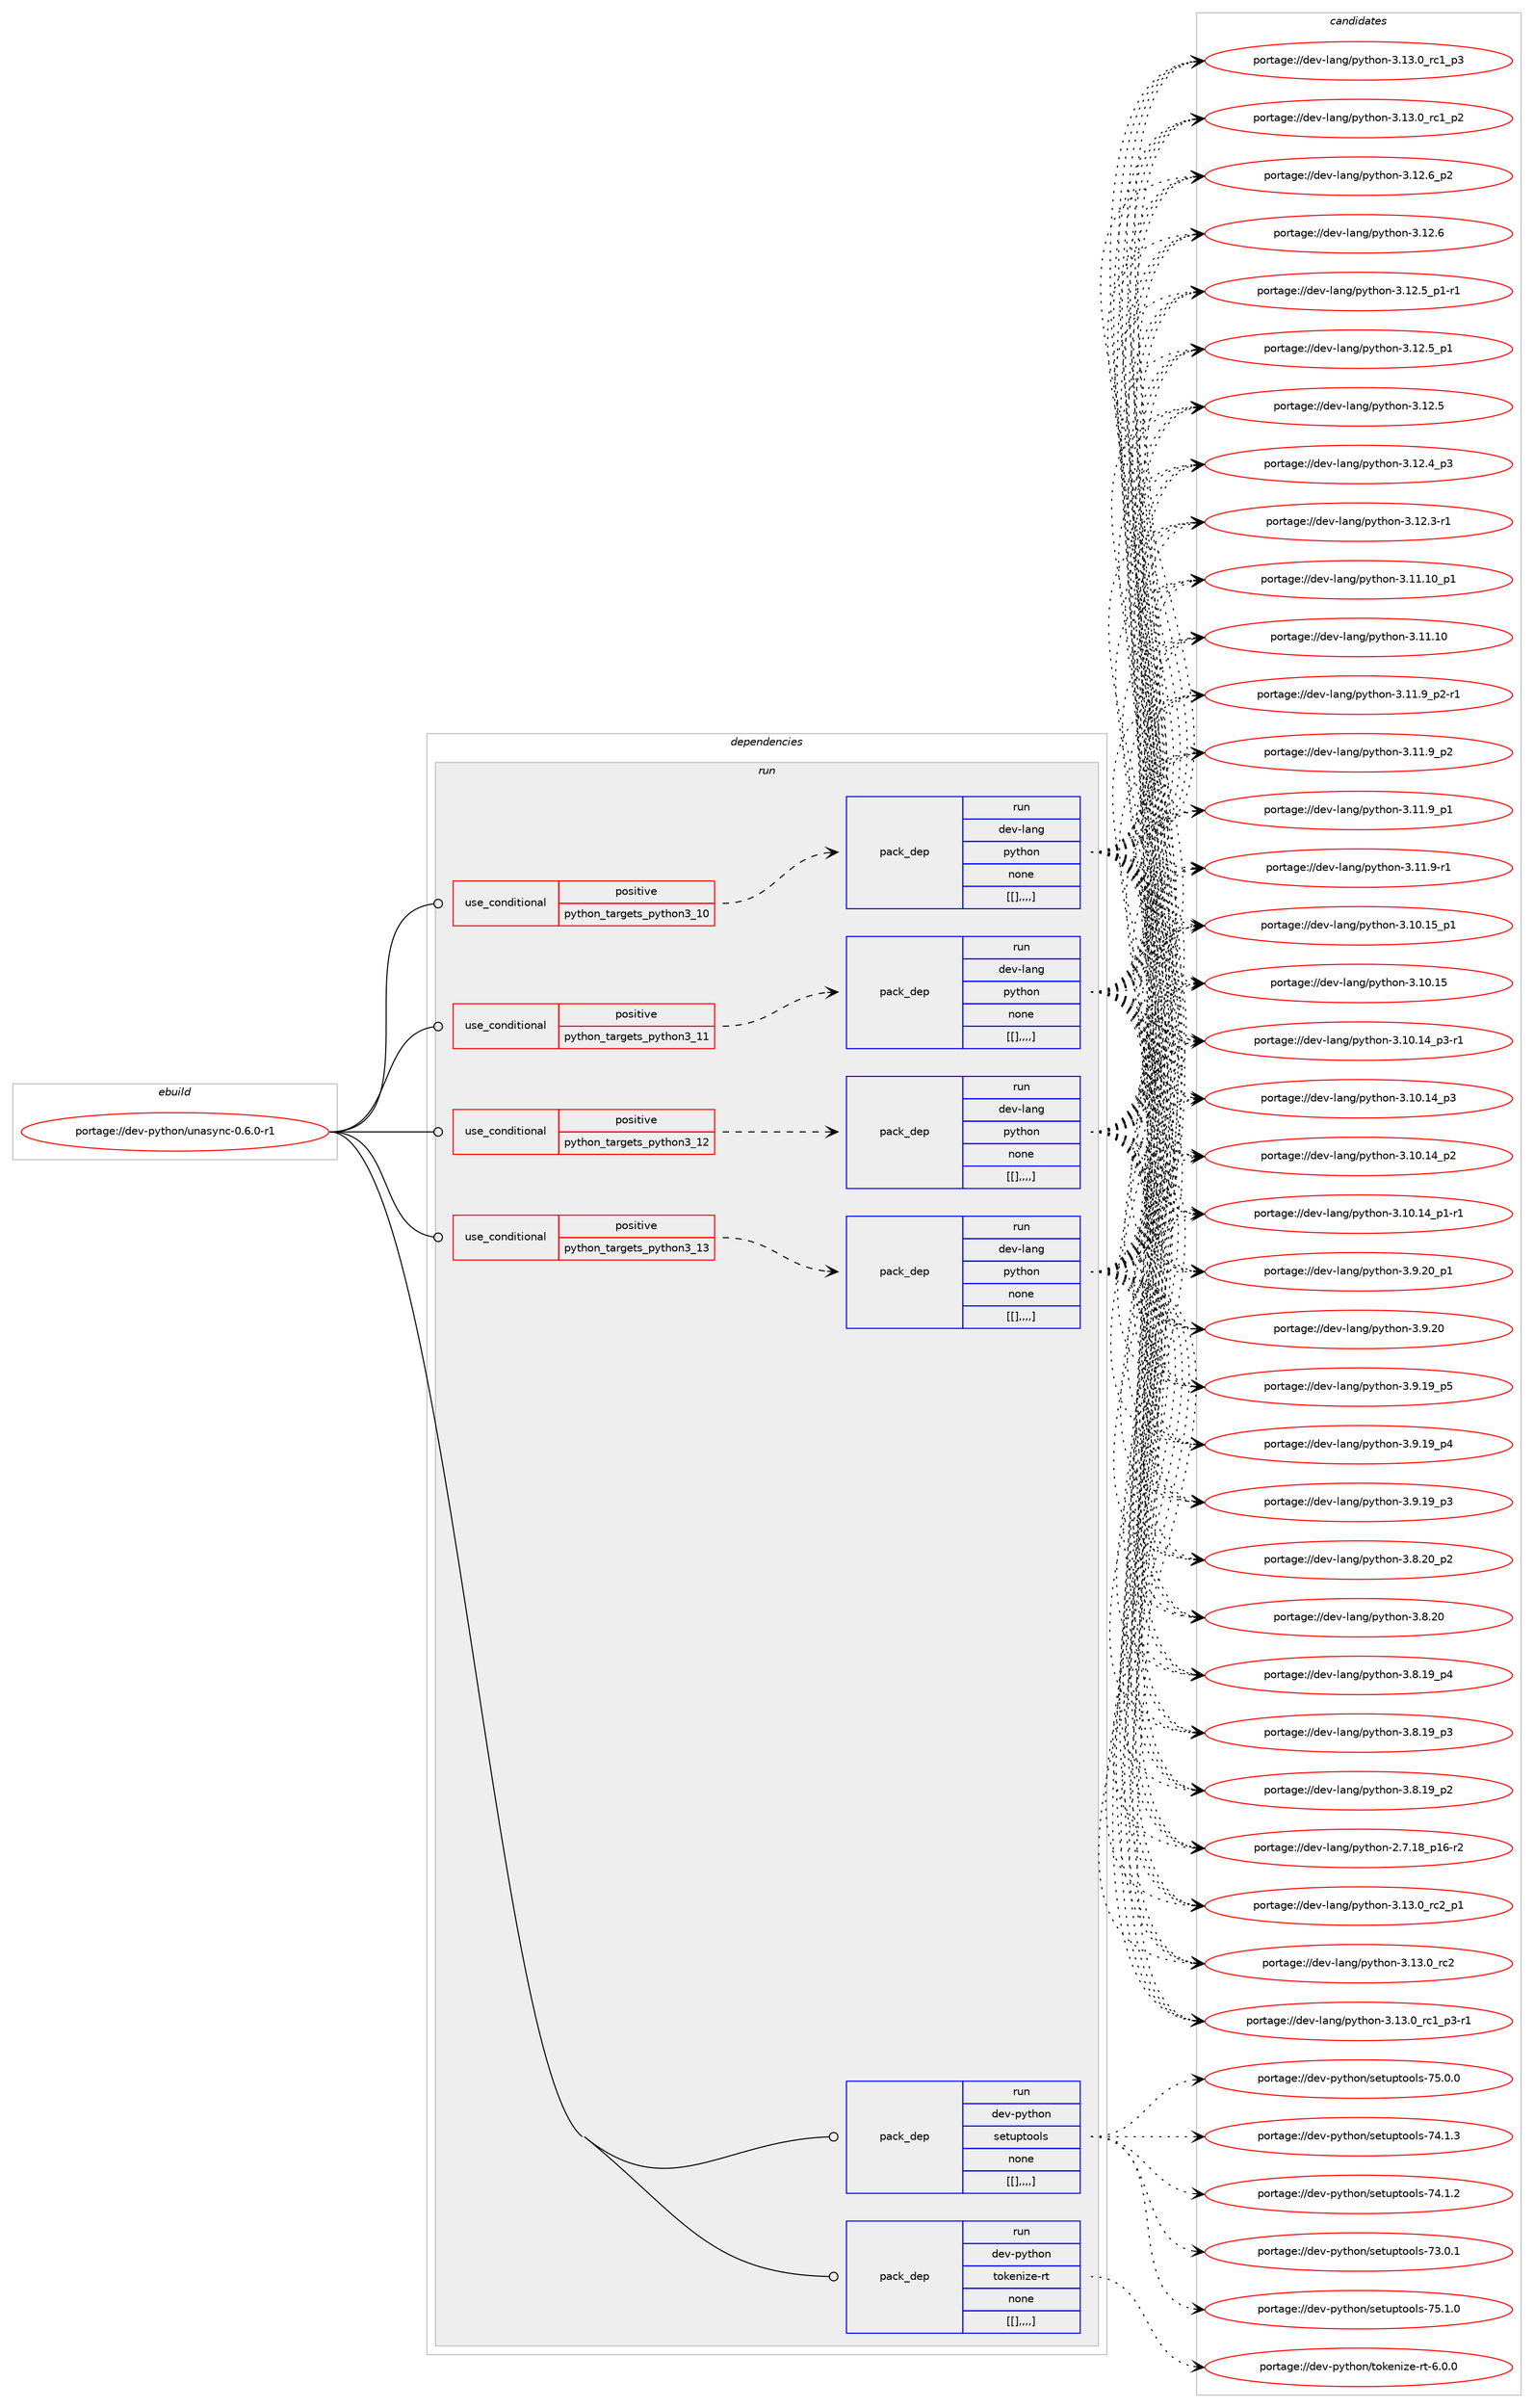 digraph prolog {

# *************
# Graph options
# *************

newrank=true;
concentrate=true;
compound=true;
graph [rankdir=LR,fontname=Helvetica,fontsize=10,ranksep=1.5];#, ranksep=2.5, nodesep=0.2];
edge  [arrowhead=vee];
node  [fontname=Helvetica,fontsize=10];

# **********
# The ebuild
# **********

subgraph cluster_leftcol {
color=gray;
label=<<i>ebuild</i>>;
id [label="portage://dev-python/unasync-0.6.0-r1", color=red, width=4, href="../dev-python/unasync-0.6.0-r1.svg"];
}

# ****************
# The dependencies
# ****************

subgraph cluster_midcol {
color=gray;
label=<<i>dependencies</i>>;
subgraph cluster_compile {
fillcolor="#eeeeee";
style=filled;
label=<<i>compile</i>>;
}
subgraph cluster_compileandrun {
fillcolor="#eeeeee";
style=filled;
label=<<i>compile and run</i>>;
}
subgraph cluster_run {
fillcolor="#eeeeee";
style=filled;
label=<<i>run</i>>;
subgraph cond42600 {
dependency169979 [label=<<TABLE BORDER="0" CELLBORDER="1" CELLSPACING="0" CELLPADDING="4"><TR><TD ROWSPAN="3" CELLPADDING="10">use_conditional</TD></TR><TR><TD>positive</TD></TR><TR><TD>python_targets_python3_10</TD></TR></TABLE>>, shape=none, color=red];
subgraph pack126116 {
dependency169980 [label=<<TABLE BORDER="0" CELLBORDER="1" CELLSPACING="0" CELLPADDING="4" WIDTH="220"><TR><TD ROWSPAN="6" CELLPADDING="30">pack_dep</TD></TR><TR><TD WIDTH="110">run</TD></TR><TR><TD>dev-lang</TD></TR><TR><TD>python</TD></TR><TR><TD>none</TD></TR><TR><TD>[[],,,,]</TD></TR></TABLE>>, shape=none, color=blue];
}
dependency169979:e -> dependency169980:w [weight=20,style="dashed",arrowhead="vee"];
}
id:e -> dependency169979:w [weight=20,style="solid",arrowhead="odot"];
subgraph cond42601 {
dependency169981 [label=<<TABLE BORDER="0" CELLBORDER="1" CELLSPACING="0" CELLPADDING="4"><TR><TD ROWSPAN="3" CELLPADDING="10">use_conditional</TD></TR><TR><TD>positive</TD></TR><TR><TD>python_targets_python3_11</TD></TR></TABLE>>, shape=none, color=red];
subgraph pack126117 {
dependency169982 [label=<<TABLE BORDER="0" CELLBORDER="1" CELLSPACING="0" CELLPADDING="4" WIDTH="220"><TR><TD ROWSPAN="6" CELLPADDING="30">pack_dep</TD></TR><TR><TD WIDTH="110">run</TD></TR><TR><TD>dev-lang</TD></TR><TR><TD>python</TD></TR><TR><TD>none</TD></TR><TR><TD>[[],,,,]</TD></TR></TABLE>>, shape=none, color=blue];
}
dependency169981:e -> dependency169982:w [weight=20,style="dashed",arrowhead="vee"];
}
id:e -> dependency169981:w [weight=20,style="solid",arrowhead="odot"];
subgraph cond42602 {
dependency169983 [label=<<TABLE BORDER="0" CELLBORDER="1" CELLSPACING="0" CELLPADDING="4"><TR><TD ROWSPAN="3" CELLPADDING="10">use_conditional</TD></TR><TR><TD>positive</TD></TR><TR><TD>python_targets_python3_12</TD></TR></TABLE>>, shape=none, color=red];
subgraph pack126118 {
dependency169984 [label=<<TABLE BORDER="0" CELLBORDER="1" CELLSPACING="0" CELLPADDING="4" WIDTH="220"><TR><TD ROWSPAN="6" CELLPADDING="30">pack_dep</TD></TR><TR><TD WIDTH="110">run</TD></TR><TR><TD>dev-lang</TD></TR><TR><TD>python</TD></TR><TR><TD>none</TD></TR><TR><TD>[[],,,,]</TD></TR></TABLE>>, shape=none, color=blue];
}
dependency169983:e -> dependency169984:w [weight=20,style="dashed",arrowhead="vee"];
}
id:e -> dependency169983:w [weight=20,style="solid",arrowhead="odot"];
subgraph cond42603 {
dependency169985 [label=<<TABLE BORDER="0" CELLBORDER="1" CELLSPACING="0" CELLPADDING="4"><TR><TD ROWSPAN="3" CELLPADDING="10">use_conditional</TD></TR><TR><TD>positive</TD></TR><TR><TD>python_targets_python3_13</TD></TR></TABLE>>, shape=none, color=red];
subgraph pack126119 {
dependency169986 [label=<<TABLE BORDER="0" CELLBORDER="1" CELLSPACING="0" CELLPADDING="4" WIDTH="220"><TR><TD ROWSPAN="6" CELLPADDING="30">pack_dep</TD></TR><TR><TD WIDTH="110">run</TD></TR><TR><TD>dev-lang</TD></TR><TR><TD>python</TD></TR><TR><TD>none</TD></TR><TR><TD>[[],,,,]</TD></TR></TABLE>>, shape=none, color=blue];
}
dependency169985:e -> dependency169986:w [weight=20,style="dashed",arrowhead="vee"];
}
id:e -> dependency169985:w [weight=20,style="solid",arrowhead="odot"];
subgraph pack126120 {
dependency169987 [label=<<TABLE BORDER="0" CELLBORDER="1" CELLSPACING="0" CELLPADDING="4" WIDTH="220"><TR><TD ROWSPAN="6" CELLPADDING="30">pack_dep</TD></TR><TR><TD WIDTH="110">run</TD></TR><TR><TD>dev-python</TD></TR><TR><TD>setuptools</TD></TR><TR><TD>none</TD></TR><TR><TD>[[],,,,]</TD></TR></TABLE>>, shape=none, color=blue];
}
id:e -> dependency169987:w [weight=20,style="solid",arrowhead="odot"];
subgraph pack126121 {
dependency169988 [label=<<TABLE BORDER="0" CELLBORDER="1" CELLSPACING="0" CELLPADDING="4" WIDTH="220"><TR><TD ROWSPAN="6" CELLPADDING="30">pack_dep</TD></TR><TR><TD WIDTH="110">run</TD></TR><TR><TD>dev-python</TD></TR><TR><TD>tokenize-rt</TD></TR><TR><TD>none</TD></TR><TR><TD>[[],,,,]</TD></TR></TABLE>>, shape=none, color=blue];
}
id:e -> dependency169988:w [weight=20,style="solid",arrowhead="odot"];
}
}

# **************
# The candidates
# **************

subgraph cluster_choices {
rank=same;
color=gray;
label=<<i>candidates</i>>;

subgraph choice126116 {
color=black;
nodesep=1;
choice100101118451089711010347112121116104111110455146495146489511499509511249 [label="portage://dev-lang/python-3.13.0_rc2_p1", color=red, width=4,href="../dev-lang/python-3.13.0_rc2_p1.svg"];
choice10010111845108971101034711212111610411111045514649514648951149950 [label="portage://dev-lang/python-3.13.0_rc2", color=red, width=4,href="../dev-lang/python-3.13.0_rc2.svg"];
choice1001011184510897110103471121211161041111104551464951464895114994995112514511449 [label="portage://dev-lang/python-3.13.0_rc1_p3-r1", color=red, width=4,href="../dev-lang/python-3.13.0_rc1_p3-r1.svg"];
choice100101118451089711010347112121116104111110455146495146489511499499511251 [label="portage://dev-lang/python-3.13.0_rc1_p3", color=red, width=4,href="../dev-lang/python-3.13.0_rc1_p3.svg"];
choice100101118451089711010347112121116104111110455146495146489511499499511250 [label="portage://dev-lang/python-3.13.0_rc1_p2", color=red, width=4,href="../dev-lang/python-3.13.0_rc1_p2.svg"];
choice100101118451089711010347112121116104111110455146495046549511250 [label="portage://dev-lang/python-3.12.6_p2", color=red, width=4,href="../dev-lang/python-3.12.6_p2.svg"];
choice10010111845108971101034711212111610411111045514649504654 [label="portage://dev-lang/python-3.12.6", color=red, width=4,href="../dev-lang/python-3.12.6.svg"];
choice1001011184510897110103471121211161041111104551464950465395112494511449 [label="portage://dev-lang/python-3.12.5_p1-r1", color=red, width=4,href="../dev-lang/python-3.12.5_p1-r1.svg"];
choice100101118451089711010347112121116104111110455146495046539511249 [label="portage://dev-lang/python-3.12.5_p1", color=red, width=4,href="../dev-lang/python-3.12.5_p1.svg"];
choice10010111845108971101034711212111610411111045514649504653 [label="portage://dev-lang/python-3.12.5", color=red, width=4,href="../dev-lang/python-3.12.5.svg"];
choice100101118451089711010347112121116104111110455146495046529511251 [label="portage://dev-lang/python-3.12.4_p3", color=red, width=4,href="../dev-lang/python-3.12.4_p3.svg"];
choice100101118451089711010347112121116104111110455146495046514511449 [label="portage://dev-lang/python-3.12.3-r1", color=red, width=4,href="../dev-lang/python-3.12.3-r1.svg"];
choice10010111845108971101034711212111610411111045514649494649489511249 [label="portage://dev-lang/python-3.11.10_p1", color=red, width=4,href="../dev-lang/python-3.11.10_p1.svg"];
choice1001011184510897110103471121211161041111104551464949464948 [label="portage://dev-lang/python-3.11.10", color=red, width=4,href="../dev-lang/python-3.11.10.svg"];
choice1001011184510897110103471121211161041111104551464949465795112504511449 [label="portage://dev-lang/python-3.11.9_p2-r1", color=red, width=4,href="../dev-lang/python-3.11.9_p2-r1.svg"];
choice100101118451089711010347112121116104111110455146494946579511250 [label="portage://dev-lang/python-3.11.9_p2", color=red, width=4,href="../dev-lang/python-3.11.9_p2.svg"];
choice100101118451089711010347112121116104111110455146494946579511249 [label="portage://dev-lang/python-3.11.9_p1", color=red, width=4,href="../dev-lang/python-3.11.9_p1.svg"];
choice100101118451089711010347112121116104111110455146494946574511449 [label="portage://dev-lang/python-3.11.9-r1", color=red, width=4,href="../dev-lang/python-3.11.9-r1.svg"];
choice10010111845108971101034711212111610411111045514649484649539511249 [label="portage://dev-lang/python-3.10.15_p1", color=red, width=4,href="../dev-lang/python-3.10.15_p1.svg"];
choice1001011184510897110103471121211161041111104551464948464953 [label="portage://dev-lang/python-3.10.15", color=red, width=4,href="../dev-lang/python-3.10.15.svg"];
choice100101118451089711010347112121116104111110455146494846495295112514511449 [label="portage://dev-lang/python-3.10.14_p3-r1", color=red, width=4,href="../dev-lang/python-3.10.14_p3-r1.svg"];
choice10010111845108971101034711212111610411111045514649484649529511251 [label="portage://dev-lang/python-3.10.14_p3", color=red, width=4,href="../dev-lang/python-3.10.14_p3.svg"];
choice10010111845108971101034711212111610411111045514649484649529511250 [label="portage://dev-lang/python-3.10.14_p2", color=red, width=4,href="../dev-lang/python-3.10.14_p2.svg"];
choice100101118451089711010347112121116104111110455146494846495295112494511449 [label="portage://dev-lang/python-3.10.14_p1-r1", color=red, width=4,href="../dev-lang/python-3.10.14_p1-r1.svg"];
choice100101118451089711010347112121116104111110455146574650489511249 [label="portage://dev-lang/python-3.9.20_p1", color=red, width=4,href="../dev-lang/python-3.9.20_p1.svg"];
choice10010111845108971101034711212111610411111045514657465048 [label="portage://dev-lang/python-3.9.20", color=red, width=4,href="../dev-lang/python-3.9.20.svg"];
choice100101118451089711010347112121116104111110455146574649579511253 [label="portage://dev-lang/python-3.9.19_p5", color=red, width=4,href="../dev-lang/python-3.9.19_p5.svg"];
choice100101118451089711010347112121116104111110455146574649579511252 [label="portage://dev-lang/python-3.9.19_p4", color=red, width=4,href="../dev-lang/python-3.9.19_p4.svg"];
choice100101118451089711010347112121116104111110455146574649579511251 [label="portage://dev-lang/python-3.9.19_p3", color=red, width=4,href="../dev-lang/python-3.9.19_p3.svg"];
choice100101118451089711010347112121116104111110455146564650489511250 [label="portage://dev-lang/python-3.8.20_p2", color=red, width=4,href="../dev-lang/python-3.8.20_p2.svg"];
choice10010111845108971101034711212111610411111045514656465048 [label="portage://dev-lang/python-3.8.20", color=red, width=4,href="../dev-lang/python-3.8.20.svg"];
choice100101118451089711010347112121116104111110455146564649579511252 [label="portage://dev-lang/python-3.8.19_p4", color=red, width=4,href="../dev-lang/python-3.8.19_p4.svg"];
choice100101118451089711010347112121116104111110455146564649579511251 [label="portage://dev-lang/python-3.8.19_p3", color=red, width=4,href="../dev-lang/python-3.8.19_p3.svg"];
choice100101118451089711010347112121116104111110455146564649579511250 [label="portage://dev-lang/python-3.8.19_p2", color=red, width=4,href="../dev-lang/python-3.8.19_p2.svg"];
choice100101118451089711010347112121116104111110455046554649569511249544511450 [label="portage://dev-lang/python-2.7.18_p16-r2", color=red, width=4,href="../dev-lang/python-2.7.18_p16-r2.svg"];
dependency169980:e -> choice100101118451089711010347112121116104111110455146495146489511499509511249:w [style=dotted,weight="100"];
dependency169980:e -> choice10010111845108971101034711212111610411111045514649514648951149950:w [style=dotted,weight="100"];
dependency169980:e -> choice1001011184510897110103471121211161041111104551464951464895114994995112514511449:w [style=dotted,weight="100"];
dependency169980:e -> choice100101118451089711010347112121116104111110455146495146489511499499511251:w [style=dotted,weight="100"];
dependency169980:e -> choice100101118451089711010347112121116104111110455146495146489511499499511250:w [style=dotted,weight="100"];
dependency169980:e -> choice100101118451089711010347112121116104111110455146495046549511250:w [style=dotted,weight="100"];
dependency169980:e -> choice10010111845108971101034711212111610411111045514649504654:w [style=dotted,weight="100"];
dependency169980:e -> choice1001011184510897110103471121211161041111104551464950465395112494511449:w [style=dotted,weight="100"];
dependency169980:e -> choice100101118451089711010347112121116104111110455146495046539511249:w [style=dotted,weight="100"];
dependency169980:e -> choice10010111845108971101034711212111610411111045514649504653:w [style=dotted,weight="100"];
dependency169980:e -> choice100101118451089711010347112121116104111110455146495046529511251:w [style=dotted,weight="100"];
dependency169980:e -> choice100101118451089711010347112121116104111110455146495046514511449:w [style=dotted,weight="100"];
dependency169980:e -> choice10010111845108971101034711212111610411111045514649494649489511249:w [style=dotted,weight="100"];
dependency169980:e -> choice1001011184510897110103471121211161041111104551464949464948:w [style=dotted,weight="100"];
dependency169980:e -> choice1001011184510897110103471121211161041111104551464949465795112504511449:w [style=dotted,weight="100"];
dependency169980:e -> choice100101118451089711010347112121116104111110455146494946579511250:w [style=dotted,weight="100"];
dependency169980:e -> choice100101118451089711010347112121116104111110455146494946579511249:w [style=dotted,weight="100"];
dependency169980:e -> choice100101118451089711010347112121116104111110455146494946574511449:w [style=dotted,weight="100"];
dependency169980:e -> choice10010111845108971101034711212111610411111045514649484649539511249:w [style=dotted,weight="100"];
dependency169980:e -> choice1001011184510897110103471121211161041111104551464948464953:w [style=dotted,weight="100"];
dependency169980:e -> choice100101118451089711010347112121116104111110455146494846495295112514511449:w [style=dotted,weight="100"];
dependency169980:e -> choice10010111845108971101034711212111610411111045514649484649529511251:w [style=dotted,weight="100"];
dependency169980:e -> choice10010111845108971101034711212111610411111045514649484649529511250:w [style=dotted,weight="100"];
dependency169980:e -> choice100101118451089711010347112121116104111110455146494846495295112494511449:w [style=dotted,weight="100"];
dependency169980:e -> choice100101118451089711010347112121116104111110455146574650489511249:w [style=dotted,weight="100"];
dependency169980:e -> choice10010111845108971101034711212111610411111045514657465048:w [style=dotted,weight="100"];
dependency169980:e -> choice100101118451089711010347112121116104111110455146574649579511253:w [style=dotted,weight="100"];
dependency169980:e -> choice100101118451089711010347112121116104111110455146574649579511252:w [style=dotted,weight="100"];
dependency169980:e -> choice100101118451089711010347112121116104111110455146574649579511251:w [style=dotted,weight="100"];
dependency169980:e -> choice100101118451089711010347112121116104111110455146564650489511250:w [style=dotted,weight="100"];
dependency169980:e -> choice10010111845108971101034711212111610411111045514656465048:w [style=dotted,weight="100"];
dependency169980:e -> choice100101118451089711010347112121116104111110455146564649579511252:w [style=dotted,weight="100"];
dependency169980:e -> choice100101118451089711010347112121116104111110455146564649579511251:w [style=dotted,weight="100"];
dependency169980:e -> choice100101118451089711010347112121116104111110455146564649579511250:w [style=dotted,weight="100"];
dependency169980:e -> choice100101118451089711010347112121116104111110455046554649569511249544511450:w [style=dotted,weight="100"];
}
subgraph choice126117 {
color=black;
nodesep=1;
choice100101118451089711010347112121116104111110455146495146489511499509511249 [label="portage://dev-lang/python-3.13.0_rc2_p1", color=red, width=4,href="../dev-lang/python-3.13.0_rc2_p1.svg"];
choice10010111845108971101034711212111610411111045514649514648951149950 [label="portage://dev-lang/python-3.13.0_rc2", color=red, width=4,href="../dev-lang/python-3.13.0_rc2.svg"];
choice1001011184510897110103471121211161041111104551464951464895114994995112514511449 [label="portage://dev-lang/python-3.13.0_rc1_p3-r1", color=red, width=4,href="../dev-lang/python-3.13.0_rc1_p3-r1.svg"];
choice100101118451089711010347112121116104111110455146495146489511499499511251 [label="portage://dev-lang/python-3.13.0_rc1_p3", color=red, width=4,href="../dev-lang/python-3.13.0_rc1_p3.svg"];
choice100101118451089711010347112121116104111110455146495146489511499499511250 [label="portage://dev-lang/python-3.13.0_rc1_p2", color=red, width=4,href="../dev-lang/python-3.13.0_rc1_p2.svg"];
choice100101118451089711010347112121116104111110455146495046549511250 [label="portage://dev-lang/python-3.12.6_p2", color=red, width=4,href="../dev-lang/python-3.12.6_p2.svg"];
choice10010111845108971101034711212111610411111045514649504654 [label="portage://dev-lang/python-3.12.6", color=red, width=4,href="../dev-lang/python-3.12.6.svg"];
choice1001011184510897110103471121211161041111104551464950465395112494511449 [label="portage://dev-lang/python-3.12.5_p1-r1", color=red, width=4,href="../dev-lang/python-3.12.5_p1-r1.svg"];
choice100101118451089711010347112121116104111110455146495046539511249 [label="portage://dev-lang/python-3.12.5_p1", color=red, width=4,href="../dev-lang/python-3.12.5_p1.svg"];
choice10010111845108971101034711212111610411111045514649504653 [label="portage://dev-lang/python-3.12.5", color=red, width=4,href="../dev-lang/python-3.12.5.svg"];
choice100101118451089711010347112121116104111110455146495046529511251 [label="portage://dev-lang/python-3.12.4_p3", color=red, width=4,href="../dev-lang/python-3.12.4_p3.svg"];
choice100101118451089711010347112121116104111110455146495046514511449 [label="portage://dev-lang/python-3.12.3-r1", color=red, width=4,href="../dev-lang/python-3.12.3-r1.svg"];
choice10010111845108971101034711212111610411111045514649494649489511249 [label="portage://dev-lang/python-3.11.10_p1", color=red, width=4,href="../dev-lang/python-3.11.10_p1.svg"];
choice1001011184510897110103471121211161041111104551464949464948 [label="portage://dev-lang/python-3.11.10", color=red, width=4,href="../dev-lang/python-3.11.10.svg"];
choice1001011184510897110103471121211161041111104551464949465795112504511449 [label="portage://dev-lang/python-3.11.9_p2-r1", color=red, width=4,href="../dev-lang/python-3.11.9_p2-r1.svg"];
choice100101118451089711010347112121116104111110455146494946579511250 [label="portage://dev-lang/python-3.11.9_p2", color=red, width=4,href="../dev-lang/python-3.11.9_p2.svg"];
choice100101118451089711010347112121116104111110455146494946579511249 [label="portage://dev-lang/python-3.11.9_p1", color=red, width=4,href="../dev-lang/python-3.11.9_p1.svg"];
choice100101118451089711010347112121116104111110455146494946574511449 [label="portage://dev-lang/python-3.11.9-r1", color=red, width=4,href="../dev-lang/python-3.11.9-r1.svg"];
choice10010111845108971101034711212111610411111045514649484649539511249 [label="portage://dev-lang/python-3.10.15_p1", color=red, width=4,href="../dev-lang/python-3.10.15_p1.svg"];
choice1001011184510897110103471121211161041111104551464948464953 [label="portage://dev-lang/python-3.10.15", color=red, width=4,href="../dev-lang/python-3.10.15.svg"];
choice100101118451089711010347112121116104111110455146494846495295112514511449 [label="portage://dev-lang/python-3.10.14_p3-r1", color=red, width=4,href="../dev-lang/python-3.10.14_p3-r1.svg"];
choice10010111845108971101034711212111610411111045514649484649529511251 [label="portage://dev-lang/python-3.10.14_p3", color=red, width=4,href="../dev-lang/python-3.10.14_p3.svg"];
choice10010111845108971101034711212111610411111045514649484649529511250 [label="portage://dev-lang/python-3.10.14_p2", color=red, width=4,href="../dev-lang/python-3.10.14_p2.svg"];
choice100101118451089711010347112121116104111110455146494846495295112494511449 [label="portage://dev-lang/python-3.10.14_p1-r1", color=red, width=4,href="../dev-lang/python-3.10.14_p1-r1.svg"];
choice100101118451089711010347112121116104111110455146574650489511249 [label="portage://dev-lang/python-3.9.20_p1", color=red, width=4,href="../dev-lang/python-3.9.20_p1.svg"];
choice10010111845108971101034711212111610411111045514657465048 [label="portage://dev-lang/python-3.9.20", color=red, width=4,href="../dev-lang/python-3.9.20.svg"];
choice100101118451089711010347112121116104111110455146574649579511253 [label="portage://dev-lang/python-3.9.19_p5", color=red, width=4,href="../dev-lang/python-3.9.19_p5.svg"];
choice100101118451089711010347112121116104111110455146574649579511252 [label="portage://dev-lang/python-3.9.19_p4", color=red, width=4,href="../dev-lang/python-3.9.19_p4.svg"];
choice100101118451089711010347112121116104111110455146574649579511251 [label="portage://dev-lang/python-3.9.19_p3", color=red, width=4,href="../dev-lang/python-3.9.19_p3.svg"];
choice100101118451089711010347112121116104111110455146564650489511250 [label="portage://dev-lang/python-3.8.20_p2", color=red, width=4,href="../dev-lang/python-3.8.20_p2.svg"];
choice10010111845108971101034711212111610411111045514656465048 [label="portage://dev-lang/python-3.8.20", color=red, width=4,href="../dev-lang/python-3.8.20.svg"];
choice100101118451089711010347112121116104111110455146564649579511252 [label="portage://dev-lang/python-3.8.19_p4", color=red, width=4,href="../dev-lang/python-3.8.19_p4.svg"];
choice100101118451089711010347112121116104111110455146564649579511251 [label="portage://dev-lang/python-3.8.19_p3", color=red, width=4,href="../dev-lang/python-3.8.19_p3.svg"];
choice100101118451089711010347112121116104111110455146564649579511250 [label="portage://dev-lang/python-3.8.19_p2", color=red, width=4,href="../dev-lang/python-3.8.19_p2.svg"];
choice100101118451089711010347112121116104111110455046554649569511249544511450 [label="portage://dev-lang/python-2.7.18_p16-r2", color=red, width=4,href="../dev-lang/python-2.7.18_p16-r2.svg"];
dependency169982:e -> choice100101118451089711010347112121116104111110455146495146489511499509511249:w [style=dotted,weight="100"];
dependency169982:e -> choice10010111845108971101034711212111610411111045514649514648951149950:w [style=dotted,weight="100"];
dependency169982:e -> choice1001011184510897110103471121211161041111104551464951464895114994995112514511449:w [style=dotted,weight="100"];
dependency169982:e -> choice100101118451089711010347112121116104111110455146495146489511499499511251:w [style=dotted,weight="100"];
dependency169982:e -> choice100101118451089711010347112121116104111110455146495146489511499499511250:w [style=dotted,weight="100"];
dependency169982:e -> choice100101118451089711010347112121116104111110455146495046549511250:w [style=dotted,weight="100"];
dependency169982:e -> choice10010111845108971101034711212111610411111045514649504654:w [style=dotted,weight="100"];
dependency169982:e -> choice1001011184510897110103471121211161041111104551464950465395112494511449:w [style=dotted,weight="100"];
dependency169982:e -> choice100101118451089711010347112121116104111110455146495046539511249:w [style=dotted,weight="100"];
dependency169982:e -> choice10010111845108971101034711212111610411111045514649504653:w [style=dotted,weight="100"];
dependency169982:e -> choice100101118451089711010347112121116104111110455146495046529511251:w [style=dotted,weight="100"];
dependency169982:e -> choice100101118451089711010347112121116104111110455146495046514511449:w [style=dotted,weight="100"];
dependency169982:e -> choice10010111845108971101034711212111610411111045514649494649489511249:w [style=dotted,weight="100"];
dependency169982:e -> choice1001011184510897110103471121211161041111104551464949464948:w [style=dotted,weight="100"];
dependency169982:e -> choice1001011184510897110103471121211161041111104551464949465795112504511449:w [style=dotted,weight="100"];
dependency169982:e -> choice100101118451089711010347112121116104111110455146494946579511250:w [style=dotted,weight="100"];
dependency169982:e -> choice100101118451089711010347112121116104111110455146494946579511249:w [style=dotted,weight="100"];
dependency169982:e -> choice100101118451089711010347112121116104111110455146494946574511449:w [style=dotted,weight="100"];
dependency169982:e -> choice10010111845108971101034711212111610411111045514649484649539511249:w [style=dotted,weight="100"];
dependency169982:e -> choice1001011184510897110103471121211161041111104551464948464953:w [style=dotted,weight="100"];
dependency169982:e -> choice100101118451089711010347112121116104111110455146494846495295112514511449:w [style=dotted,weight="100"];
dependency169982:e -> choice10010111845108971101034711212111610411111045514649484649529511251:w [style=dotted,weight="100"];
dependency169982:e -> choice10010111845108971101034711212111610411111045514649484649529511250:w [style=dotted,weight="100"];
dependency169982:e -> choice100101118451089711010347112121116104111110455146494846495295112494511449:w [style=dotted,weight="100"];
dependency169982:e -> choice100101118451089711010347112121116104111110455146574650489511249:w [style=dotted,weight="100"];
dependency169982:e -> choice10010111845108971101034711212111610411111045514657465048:w [style=dotted,weight="100"];
dependency169982:e -> choice100101118451089711010347112121116104111110455146574649579511253:w [style=dotted,weight="100"];
dependency169982:e -> choice100101118451089711010347112121116104111110455146574649579511252:w [style=dotted,weight="100"];
dependency169982:e -> choice100101118451089711010347112121116104111110455146574649579511251:w [style=dotted,weight="100"];
dependency169982:e -> choice100101118451089711010347112121116104111110455146564650489511250:w [style=dotted,weight="100"];
dependency169982:e -> choice10010111845108971101034711212111610411111045514656465048:w [style=dotted,weight="100"];
dependency169982:e -> choice100101118451089711010347112121116104111110455146564649579511252:w [style=dotted,weight="100"];
dependency169982:e -> choice100101118451089711010347112121116104111110455146564649579511251:w [style=dotted,weight="100"];
dependency169982:e -> choice100101118451089711010347112121116104111110455146564649579511250:w [style=dotted,weight="100"];
dependency169982:e -> choice100101118451089711010347112121116104111110455046554649569511249544511450:w [style=dotted,weight="100"];
}
subgraph choice126118 {
color=black;
nodesep=1;
choice100101118451089711010347112121116104111110455146495146489511499509511249 [label="portage://dev-lang/python-3.13.0_rc2_p1", color=red, width=4,href="../dev-lang/python-3.13.0_rc2_p1.svg"];
choice10010111845108971101034711212111610411111045514649514648951149950 [label="portage://dev-lang/python-3.13.0_rc2", color=red, width=4,href="../dev-lang/python-3.13.0_rc2.svg"];
choice1001011184510897110103471121211161041111104551464951464895114994995112514511449 [label="portage://dev-lang/python-3.13.0_rc1_p3-r1", color=red, width=4,href="../dev-lang/python-3.13.0_rc1_p3-r1.svg"];
choice100101118451089711010347112121116104111110455146495146489511499499511251 [label="portage://dev-lang/python-3.13.0_rc1_p3", color=red, width=4,href="../dev-lang/python-3.13.0_rc1_p3.svg"];
choice100101118451089711010347112121116104111110455146495146489511499499511250 [label="portage://dev-lang/python-3.13.0_rc1_p2", color=red, width=4,href="../dev-lang/python-3.13.0_rc1_p2.svg"];
choice100101118451089711010347112121116104111110455146495046549511250 [label="portage://dev-lang/python-3.12.6_p2", color=red, width=4,href="../dev-lang/python-3.12.6_p2.svg"];
choice10010111845108971101034711212111610411111045514649504654 [label="portage://dev-lang/python-3.12.6", color=red, width=4,href="../dev-lang/python-3.12.6.svg"];
choice1001011184510897110103471121211161041111104551464950465395112494511449 [label="portage://dev-lang/python-3.12.5_p1-r1", color=red, width=4,href="../dev-lang/python-3.12.5_p1-r1.svg"];
choice100101118451089711010347112121116104111110455146495046539511249 [label="portage://dev-lang/python-3.12.5_p1", color=red, width=4,href="../dev-lang/python-3.12.5_p1.svg"];
choice10010111845108971101034711212111610411111045514649504653 [label="portage://dev-lang/python-3.12.5", color=red, width=4,href="../dev-lang/python-3.12.5.svg"];
choice100101118451089711010347112121116104111110455146495046529511251 [label="portage://dev-lang/python-3.12.4_p3", color=red, width=4,href="../dev-lang/python-3.12.4_p3.svg"];
choice100101118451089711010347112121116104111110455146495046514511449 [label="portage://dev-lang/python-3.12.3-r1", color=red, width=4,href="../dev-lang/python-3.12.3-r1.svg"];
choice10010111845108971101034711212111610411111045514649494649489511249 [label="portage://dev-lang/python-3.11.10_p1", color=red, width=4,href="../dev-lang/python-3.11.10_p1.svg"];
choice1001011184510897110103471121211161041111104551464949464948 [label="portage://dev-lang/python-3.11.10", color=red, width=4,href="../dev-lang/python-3.11.10.svg"];
choice1001011184510897110103471121211161041111104551464949465795112504511449 [label="portage://dev-lang/python-3.11.9_p2-r1", color=red, width=4,href="../dev-lang/python-3.11.9_p2-r1.svg"];
choice100101118451089711010347112121116104111110455146494946579511250 [label="portage://dev-lang/python-3.11.9_p2", color=red, width=4,href="../dev-lang/python-3.11.9_p2.svg"];
choice100101118451089711010347112121116104111110455146494946579511249 [label="portage://dev-lang/python-3.11.9_p1", color=red, width=4,href="../dev-lang/python-3.11.9_p1.svg"];
choice100101118451089711010347112121116104111110455146494946574511449 [label="portage://dev-lang/python-3.11.9-r1", color=red, width=4,href="../dev-lang/python-3.11.9-r1.svg"];
choice10010111845108971101034711212111610411111045514649484649539511249 [label="portage://dev-lang/python-3.10.15_p1", color=red, width=4,href="../dev-lang/python-3.10.15_p1.svg"];
choice1001011184510897110103471121211161041111104551464948464953 [label="portage://dev-lang/python-3.10.15", color=red, width=4,href="../dev-lang/python-3.10.15.svg"];
choice100101118451089711010347112121116104111110455146494846495295112514511449 [label="portage://dev-lang/python-3.10.14_p3-r1", color=red, width=4,href="../dev-lang/python-3.10.14_p3-r1.svg"];
choice10010111845108971101034711212111610411111045514649484649529511251 [label="portage://dev-lang/python-3.10.14_p3", color=red, width=4,href="../dev-lang/python-3.10.14_p3.svg"];
choice10010111845108971101034711212111610411111045514649484649529511250 [label="portage://dev-lang/python-3.10.14_p2", color=red, width=4,href="../dev-lang/python-3.10.14_p2.svg"];
choice100101118451089711010347112121116104111110455146494846495295112494511449 [label="portage://dev-lang/python-3.10.14_p1-r1", color=red, width=4,href="../dev-lang/python-3.10.14_p1-r1.svg"];
choice100101118451089711010347112121116104111110455146574650489511249 [label="portage://dev-lang/python-3.9.20_p1", color=red, width=4,href="../dev-lang/python-3.9.20_p1.svg"];
choice10010111845108971101034711212111610411111045514657465048 [label="portage://dev-lang/python-3.9.20", color=red, width=4,href="../dev-lang/python-3.9.20.svg"];
choice100101118451089711010347112121116104111110455146574649579511253 [label="portage://dev-lang/python-3.9.19_p5", color=red, width=4,href="../dev-lang/python-3.9.19_p5.svg"];
choice100101118451089711010347112121116104111110455146574649579511252 [label="portage://dev-lang/python-3.9.19_p4", color=red, width=4,href="../dev-lang/python-3.9.19_p4.svg"];
choice100101118451089711010347112121116104111110455146574649579511251 [label="portage://dev-lang/python-3.9.19_p3", color=red, width=4,href="../dev-lang/python-3.9.19_p3.svg"];
choice100101118451089711010347112121116104111110455146564650489511250 [label="portage://dev-lang/python-3.8.20_p2", color=red, width=4,href="../dev-lang/python-3.8.20_p2.svg"];
choice10010111845108971101034711212111610411111045514656465048 [label="portage://dev-lang/python-3.8.20", color=red, width=4,href="../dev-lang/python-3.8.20.svg"];
choice100101118451089711010347112121116104111110455146564649579511252 [label="portage://dev-lang/python-3.8.19_p4", color=red, width=4,href="../dev-lang/python-3.8.19_p4.svg"];
choice100101118451089711010347112121116104111110455146564649579511251 [label="portage://dev-lang/python-3.8.19_p3", color=red, width=4,href="../dev-lang/python-3.8.19_p3.svg"];
choice100101118451089711010347112121116104111110455146564649579511250 [label="portage://dev-lang/python-3.8.19_p2", color=red, width=4,href="../dev-lang/python-3.8.19_p2.svg"];
choice100101118451089711010347112121116104111110455046554649569511249544511450 [label="portage://dev-lang/python-2.7.18_p16-r2", color=red, width=4,href="../dev-lang/python-2.7.18_p16-r2.svg"];
dependency169984:e -> choice100101118451089711010347112121116104111110455146495146489511499509511249:w [style=dotted,weight="100"];
dependency169984:e -> choice10010111845108971101034711212111610411111045514649514648951149950:w [style=dotted,weight="100"];
dependency169984:e -> choice1001011184510897110103471121211161041111104551464951464895114994995112514511449:w [style=dotted,weight="100"];
dependency169984:e -> choice100101118451089711010347112121116104111110455146495146489511499499511251:w [style=dotted,weight="100"];
dependency169984:e -> choice100101118451089711010347112121116104111110455146495146489511499499511250:w [style=dotted,weight="100"];
dependency169984:e -> choice100101118451089711010347112121116104111110455146495046549511250:w [style=dotted,weight="100"];
dependency169984:e -> choice10010111845108971101034711212111610411111045514649504654:w [style=dotted,weight="100"];
dependency169984:e -> choice1001011184510897110103471121211161041111104551464950465395112494511449:w [style=dotted,weight="100"];
dependency169984:e -> choice100101118451089711010347112121116104111110455146495046539511249:w [style=dotted,weight="100"];
dependency169984:e -> choice10010111845108971101034711212111610411111045514649504653:w [style=dotted,weight="100"];
dependency169984:e -> choice100101118451089711010347112121116104111110455146495046529511251:w [style=dotted,weight="100"];
dependency169984:e -> choice100101118451089711010347112121116104111110455146495046514511449:w [style=dotted,weight="100"];
dependency169984:e -> choice10010111845108971101034711212111610411111045514649494649489511249:w [style=dotted,weight="100"];
dependency169984:e -> choice1001011184510897110103471121211161041111104551464949464948:w [style=dotted,weight="100"];
dependency169984:e -> choice1001011184510897110103471121211161041111104551464949465795112504511449:w [style=dotted,weight="100"];
dependency169984:e -> choice100101118451089711010347112121116104111110455146494946579511250:w [style=dotted,weight="100"];
dependency169984:e -> choice100101118451089711010347112121116104111110455146494946579511249:w [style=dotted,weight="100"];
dependency169984:e -> choice100101118451089711010347112121116104111110455146494946574511449:w [style=dotted,weight="100"];
dependency169984:e -> choice10010111845108971101034711212111610411111045514649484649539511249:w [style=dotted,weight="100"];
dependency169984:e -> choice1001011184510897110103471121211161041111104551464948464953:w [style=dotted,weight="100"];
dependency169984:e -> choice100101118451089711010347112121116104111110455146494846495295112514511449:w [style=dotted,weight="100"];
dependency169984:e -> choice10010111845108971101034711212111610411111045514649484649529511251:w [style=dotted,weight="100"];
dependency169984:e -> choice10010111845108971101034711212111610411111045514649484649529511250:w [style=dotted,weight="100"];
dependency169984:e -> choice100101118451089711010347112121116104111110455146494846495295112494511449:w [style=dotted,weight="100"];
dependency169984:e -> choice100101118451089711010347112121116104111110455146574650489511249:w [style=dotted,weight="100"];
dependency169984:e -> choice10010111845108971101034711212111610411111045514657465048:w [style=dotted,weight="100"];
dependency169984:e -> choice100101118451089711010347112121116104111110455146574649579511253:w [style=dotted,weight="100"];
dependency169984:e -> choice100101118451089711010347112121116104111110455146574649579511252:w [style=dotted,weight="100"];
dependency169984:e -> choice100101118451089711010347112121116104111110455146574649579511251:w [style=dotted,weight="100"];
dependency169984:e -> choice100101118451089711010347112121116104111110455146564650489511250:w [style=dotted,weight="100"];
dependency169984:e -> choice10010111845108971101034711212111610411111045514656465048:w [style=dotted,weight="100"];
dependency169984:e -> choice100101118451089711010347112121116104111110455146564649579511252:w [style=dotted,weight="100"];
dependency169984:e -> choice100101118451089711010347112121116104111110455146564649579511251:w [style=dotted,weight="100"];
dependency169984:e -> choice100101118451089711010347112121116104111110455146564649579511250:w [style=dotted,weight="100"];
dependency169984:e -> choice100101118451089711010347112121116104111110455046554649569511249544511450:w [style=dotted,weight="100"];
}
subgraph choice126119 {
color=black;
nodesep=1;
choice100101118451089711010347112121116104111110455146495146489511499509511249 [label="portage://dev-lang/python-3.13.0_rc2_p1", color=red, width=4,href="../dev-lang/python-3.13.0_rc2_p1.svg"];
choice10010111845108971101034711212111610411111045514649514648951149950 [label="portage://dev-lang/python-3.13.0_rc2", color=red, width=4,href="../dev-lang/python-3.13.0_rc2.svg"];
choice1001011184510897110103471121211161041111104551464951464895114994995112514511449 [label="portage://dev-lang/python-3.13.0_rc1_p3-r1", color=red, width=4,href="../dev-lang/python-3.13.0_rc1_p3-r1.svg"];
choice100101118451089711010347112121116104111110455146495146489511499499511251 [label="portage://dev-lang/python-3.13.0_rc1_p3", color=red, width=4,href="../dev-lang/python-3.13.0_rc1_p3.svg"];
choice100101118451089711010347112121116104111110455146495146489511499499511250 [label="portage://dev-lang/python-3.13.0_rc1_p2", color=red, width=4,href="../dev-lang/python-3.13.0_rc1_p2.svg"];
choice100101118451089711010347112121116104111110455146495046549511250 [label="portage://dev-lang/python-3.12.6_p2", color=red, width=4,href="../dev-lang/python-3.12.6_p2.svg"];
choice10010111845108971101034711212111610411111045514649504654 [label="portage://dev-lang/python-3.12.6", color=red, width=4,href="../dev-lang/python-3.12.6.svg"];
choice1001011184510897110103471121211161041111104551464950465395112494511449 [label="portage://dev-lang/python-3.12.5_p1-r1", color=red, width=4,href="../dev-lang/python-3.12.5_p1-r1.svg"];
choice100101118451089711010347112121116104111110455146495046539511249 [label="portage://dev-lang/python-3.12.5_p1", color=red, width=4,href="../dev-lang/python-3.12.5_p1.svg"];
choice10010111845108971101034711212111610411111045514649504653 [label="portage://dev-lang/python-3.12.5", color=red, width=4,href="../dev-lang/python-3.12.5.svg"];
choice100101118451089711010347112121116104111110455146495046529511251 [label="portage://dev-lang/python-3.12.4_p3", color=red, width=4,href="../dev-lang/python-3.12.4_p3.svg"];
choice100101118451089711010347112121116104111110455146495046514511449 [label="portage://dev-lang/python-3.12.3-r1", color=red, width=4,href="../dev-lang/python-3.12.3-r1.svg"];
choice10010111845108971101034711212111610411111045514649494649489511249 [label="portage://dev-lang/python-3.11.10_p1", color=red, width=4,href="../dev-lang/python-3.11.10_p1.svg"];
choice1001011184510897110103471121211161041111104551464949464948 [label="portage://dev-lang/python-3.11.10", color=red, width=4,href="../dev-lang/python-3.11.10.svg"];
choice1001011184510897110103471121211161041111104551464949465795112504511449 [label="portage://dev-lang/python-3.11.9_p2-r1", color=red, width=4,href="../dev-lang/python-3.11.9_p2-r1.svg"];
choice100101118451089711010347112121116104111110455146494946579511250 [label="portage://dev-lang/python-3.11.9_p2", color=red, width=4,href="../dev-lang/python-3.11.9_p2.svg"];
choice100101118451089711010347112121116104111110455146494946579511249 [label="portage://dev-lang/python-3.11.9_p1", color=red, width=4,href="../dev-lang/python-3.11.9_p1.svg"];
choice100101118451089711010347112121116104111110455146494946574511449 [label="portage://dev-lang/python-3.11.9-r1", color=red, width=4,href="../dev-lang/python-3.11.9-r1.svg"];
choice10010111845108971101034711212111610411111045514649484649539511249 [label="portage://dev-lang/python-3.10.15_p1", color=red, width=4,href="../dev-lang/python-3.10.15_p1.svg"];
choice1001011184510897110103471121211161041111104551464948464953 [label="portage://dev-lang/python-3.10.15", color=red, width=4,href="../dev-lang/python-3.10.15.svg"];
choice100101118451089711010347112121116104111110455146494846495295112514511449 [label="portage://dev-lang/python-3.10.14_p3-r1", color=red, width=4,href="../dev-lang/python-3.10.14_p3-r1.svg"];
choice10010111845108971101034711212111610411111045514649484649529511251 [label="portage://dev-lang/python-3.10.14_p3", color=red, width=4,href="../dev-lang/python-3.10.14_p3.svg"];
choice10010111845108971101034711212111610411111045514649484649529511250 [label="portage://dev-lang/python-3.10.14_p2", color=red, width=4,href="../dev-lang/python-3.10.14_p2.svg"];
choice100101118451089711010347112121116104111110455146494846495295112494511449 [label="portage://dev-lang/python-3.10.14_p1-r1", color=red, width=4,href="../dev-lang/python-3.10.14_p1-r1.svg"];
choice100101118451089711010347112121116104111110455146574650489511249 [label="portage://dev-lang/python-3.9.20_p1", color=red, width=4,href="../dev-lang/python-3.9.20_p1.svg"];
choice10010111845108971101034711212111610411111045514657465048 [label="portage://dev-lang/python-3.9.20", color=red, width=4,href="../dev-lang/python-3.9.20.svg"];
choice100101118451089711010347112121116104111110455146574649579511253 [label="portage://dev-lang/python-3.9.19_p5", color=red, width=4,href="../dev-lang/python-3.9.19_p5.svg"];
choice100101118451089711010347112121116104111110455146574649579511252 [label="portage://dev-lang/python-3.9.19_p4", color=red, width=4,href="../dev-lang/python-3.9.19_p4.svg"];
choice100101118451089711010347112121116104111110455146574649579511251 [label="portage://dev-lang/python-3.9.19_p3", color=red, width=4,href="../dev-lang/python-3.9.19_p3.svg"];
choice100101118451089711010347112121116104111110455146564650489511250 [label="portage://dev-lang/python-3.8.20_p2", color=red, width=4,href="../dev-lang/python-3.8.20_p2.svg"];
choice10010111845108971101034711212111610411111045514656465048 [label="portage://dev-lang/python-3.8.20", color=red, width=4,href="../dev-lang/python-3.8.20.svg"];
choice100101118451089711010347112121116104111110455146564649579511252 [label="portage://dev-lang/python-3.8.19_p4", color=red, width=4,href="../dev-lang/python-3.8.19_p4.svg"];
choice100101118451089711010347112121116104111110455146564649579511251 [label="portage://dev-lang/python-3.8.19_p3", color=red, width=4,href="../dev-lang/python-3.8.19_p3.svg"];
choice100101118451089711010347112121116104111110455146564649579511250 [label="portage://dev-lang/python-3.8.19_p2", color=red, width=4,href="../dev-lang/python-3.8.19_p2.svg"];
choice100101118451089711010347112121116104111110455046554649569511249544511450 [label="portage://dev-lang/python-2.7.18_p16-r2", color=red, width=4,href="../dev-lang/python-2.7.18_p16-r2.svg"];
dependency169986:e -> choice100101118451089711010347112121116104111110455146495146489511499509511249:w [style=dotted,weight="100"];
dependency169986:e -> choice10010111845108971101034711212111610411111045514649514648951149950:w [style=dotted,weight="100"];
dependency169986:e -> choice1001011184510897110103471121211161041111104551464951464895114994995112514511449:w [style=dotted,weight="100"];
dependency169986:e -> choice100101118451089711010347112121116104111110455146495146489511499499511251:w [style=dotted,weight="100"];
dependency169986:e -> choice100101118451089711010347112121116104111110455146495146489511499499511250:w [style=dotted,weight="100"];
dependency169986:e -> choice100101118451089711010347112121116104111110455146495046549511250:w [style=dotted,weight="100"];
dependency169986:e -> choice10010111845108971101034711212111610411111045514649504654:w [style=dotted,weight="100"];
dependency169986:e -> choice1001011184510897110103471121211161041111104551464950465395112494511449:w [style=dotted,weight="100"];
dependency169986:e -> choice100101118451089711010347112121116104111110455146495046539511249:w [style=dotted,weight="100"];
dependency169986:e -> choice10010111845108971101034711212111610411111045514649504653:w [style=dotted,weight="100"];
dependency169986:e -> choice100101118451089711010347112121116104111110455146495046529511251:w [style=dotted,weight="100"];
dependency169986:e -> choice100101118451089711010347112121116104111110455146495046514511449:w [style=dotted,weight="100"];
dependency169986:e -> choice10010111845108971101034711212111610411111045514649494649489511249:w [style=dotted,weight="100"];
dependency169986:e -> choice1001011184510897110103471121211161041111104551464949464948:w [style=dotted,weight="100"];
dependency169986:e -> choice1001011184510897110103471121211161041111104551464949465795112504511449:w [style=dotted,weight="100"];
dependency169986:e -> choice100101118451089711010347112121116104111110455146494946579511250:w [style=dotted,weight="100"];
dependency169986:e -> choice100101118451089711010347112121116104111110455146494946579511249:w [style=dotted,weight="100"];
dependency169986:e -> choice100101118451089711010347112121116104111110455146494946574511449:w [style=dotted,weight="100"];
dependency169986:e -> choice10010111845108971101034711212111610411111045514649484649539511249:w [style=dotted,weight="100"];
dependency169986:e -> choice1001011184510897110103471121211161041111104551464948464953:w [style=dotted,weight="100"];
dependency169986:e -> choice100101118451089711010347112121116104111110455146494846495295112514511449:w [style=dotted,weight="100"];
dependency169986:e -> choice10010111845108971101034711212111610411111045514649484649529511251:w [style=dotted,weight="100"];
dependency169986:e -> choice10010111845108971101034711212111610411111045514649484649529511250:w [style=dotted,weight="100"];
dependency169986:e -> choice100101118451089711010347112121116104111110455146494846495295112494511449:w [style=dotted,weight="100"];
dependency169986:e -> choice100101118451089711010347112121116104111110455146574650489511249:w [style=dotted,weight="100"];
dependency169986:e -> choice10010111845108971101034711212111610411111045514657465048:w [style=dotted,weight="100"];
dependency169986:e -> choice100101118451089711010347112121116104111110455146574649579511253:w [style=dotted,weight="100"];
dependency169986:e -> choice100101118451089711010347112121116104111110455146574649579511252:w [style=dotted,weight="100"];
dependency169986:e -> choice100101118451089711010347112121116104111110455146574649579511251:w [style=dotted,weight="100"];
dependency169986:e -> choice100101118451089711010347112121116104111110455146564650489511250:w [style=dotted,weight="100"];
dependency169986:e -> choice10010111845108971101034711212111610411111045514656465048:w [style=dotted,weight="100"];
dependency169986:e -> choice100101118451089711010347112121116104111110455146564649579511252:w [style=dotted,weight="100"];
dependency169986:e -> choice100101118451089711010347112121116104111110455146564649579511251:w [style=dotted,weight="100"];
dependency169986:e -> choice100101118451089711010347112121116104111110455146564649579511250:w [style=dotted,weight="100"];
dependency169986:e -> choice100101118451089711010347112121116104111110455046554649569511249544511450:w [style=dotted,weight="100"];
}
subgraph choice126120 {
color=black;
nodesep=1;
choice100101118451121211161041111104711510111611711211611111110811545555346494648 [label="portage://dev-python/setuptools-75.1.0", color=red, width=4,href="../dev-python/setuptools-75.1.0.svg"];
choice100101118451121211161041111104711510111611711211611111110811545555346484648 [label="portage://dev-python/setuptools-75.0.0", color=red, width=4,href="../dev-python/setuptools-75.0.0.svg"];
choice100101118451121211161041111104711510111611711211611111110811545555246494651 [label="portage://dev-python/setuptools-74.1.3", color=red, width=4,href="../dev-python/setuptools-74.1.3.svg"];
choice100101118451121211161041111104711510111611711211611111110811545555246494650 [label="portage://dev-python/setuptools-74.1.2", color=red, width=4,href="../dev-python/setuptools-74.1.2.svg"];
choice100101118451121211161041111104711510111611711211611111110811545555146484649 [label="portage://dev-python/setuptools-73.0.1", color=red, width=4,href="../dev-python/setuptools-73.0.1.svg"];
dependency169987:e -> choice100101118451121211161041111104711510111611711211611111110811545555346494648:w [style=dotted,weight="100"];
dependency169987:e -> choice100101118451121211161041111104711510111611711211611111110811545555346484648:w [style=dotted,weight="100"];
dependency169987:e -> choice100101118451121211161041111104711510111611711211611111110811545555246494651:w [style=dotted,weight="100"];
dependency169987:e -> choice100101118451121211161041111104711510111611711211611111110811545555246494650:w [style=dotted,weight="100"];
dependency169987:e -> choice100101118451121211161041111104711510111611711211611111110811545555146484649:w [style=dotted,weight="100"];
}
subgraph choice126121 {
color=black;
nodesep=1;
choice100101118451121211161041111104711611110710111010512210145114116455446484648 [label="portage://dev-python/tokenize-rt-6.0.0", color=red, width=4,href="../dev-python/tokenize-rt-6.0.0.svg"];
dependency169988:e -> choice100101118451121211161041111104711611110710111010512210145114116455446484648:w [style=dotted,weight="100"];
}
}

}
